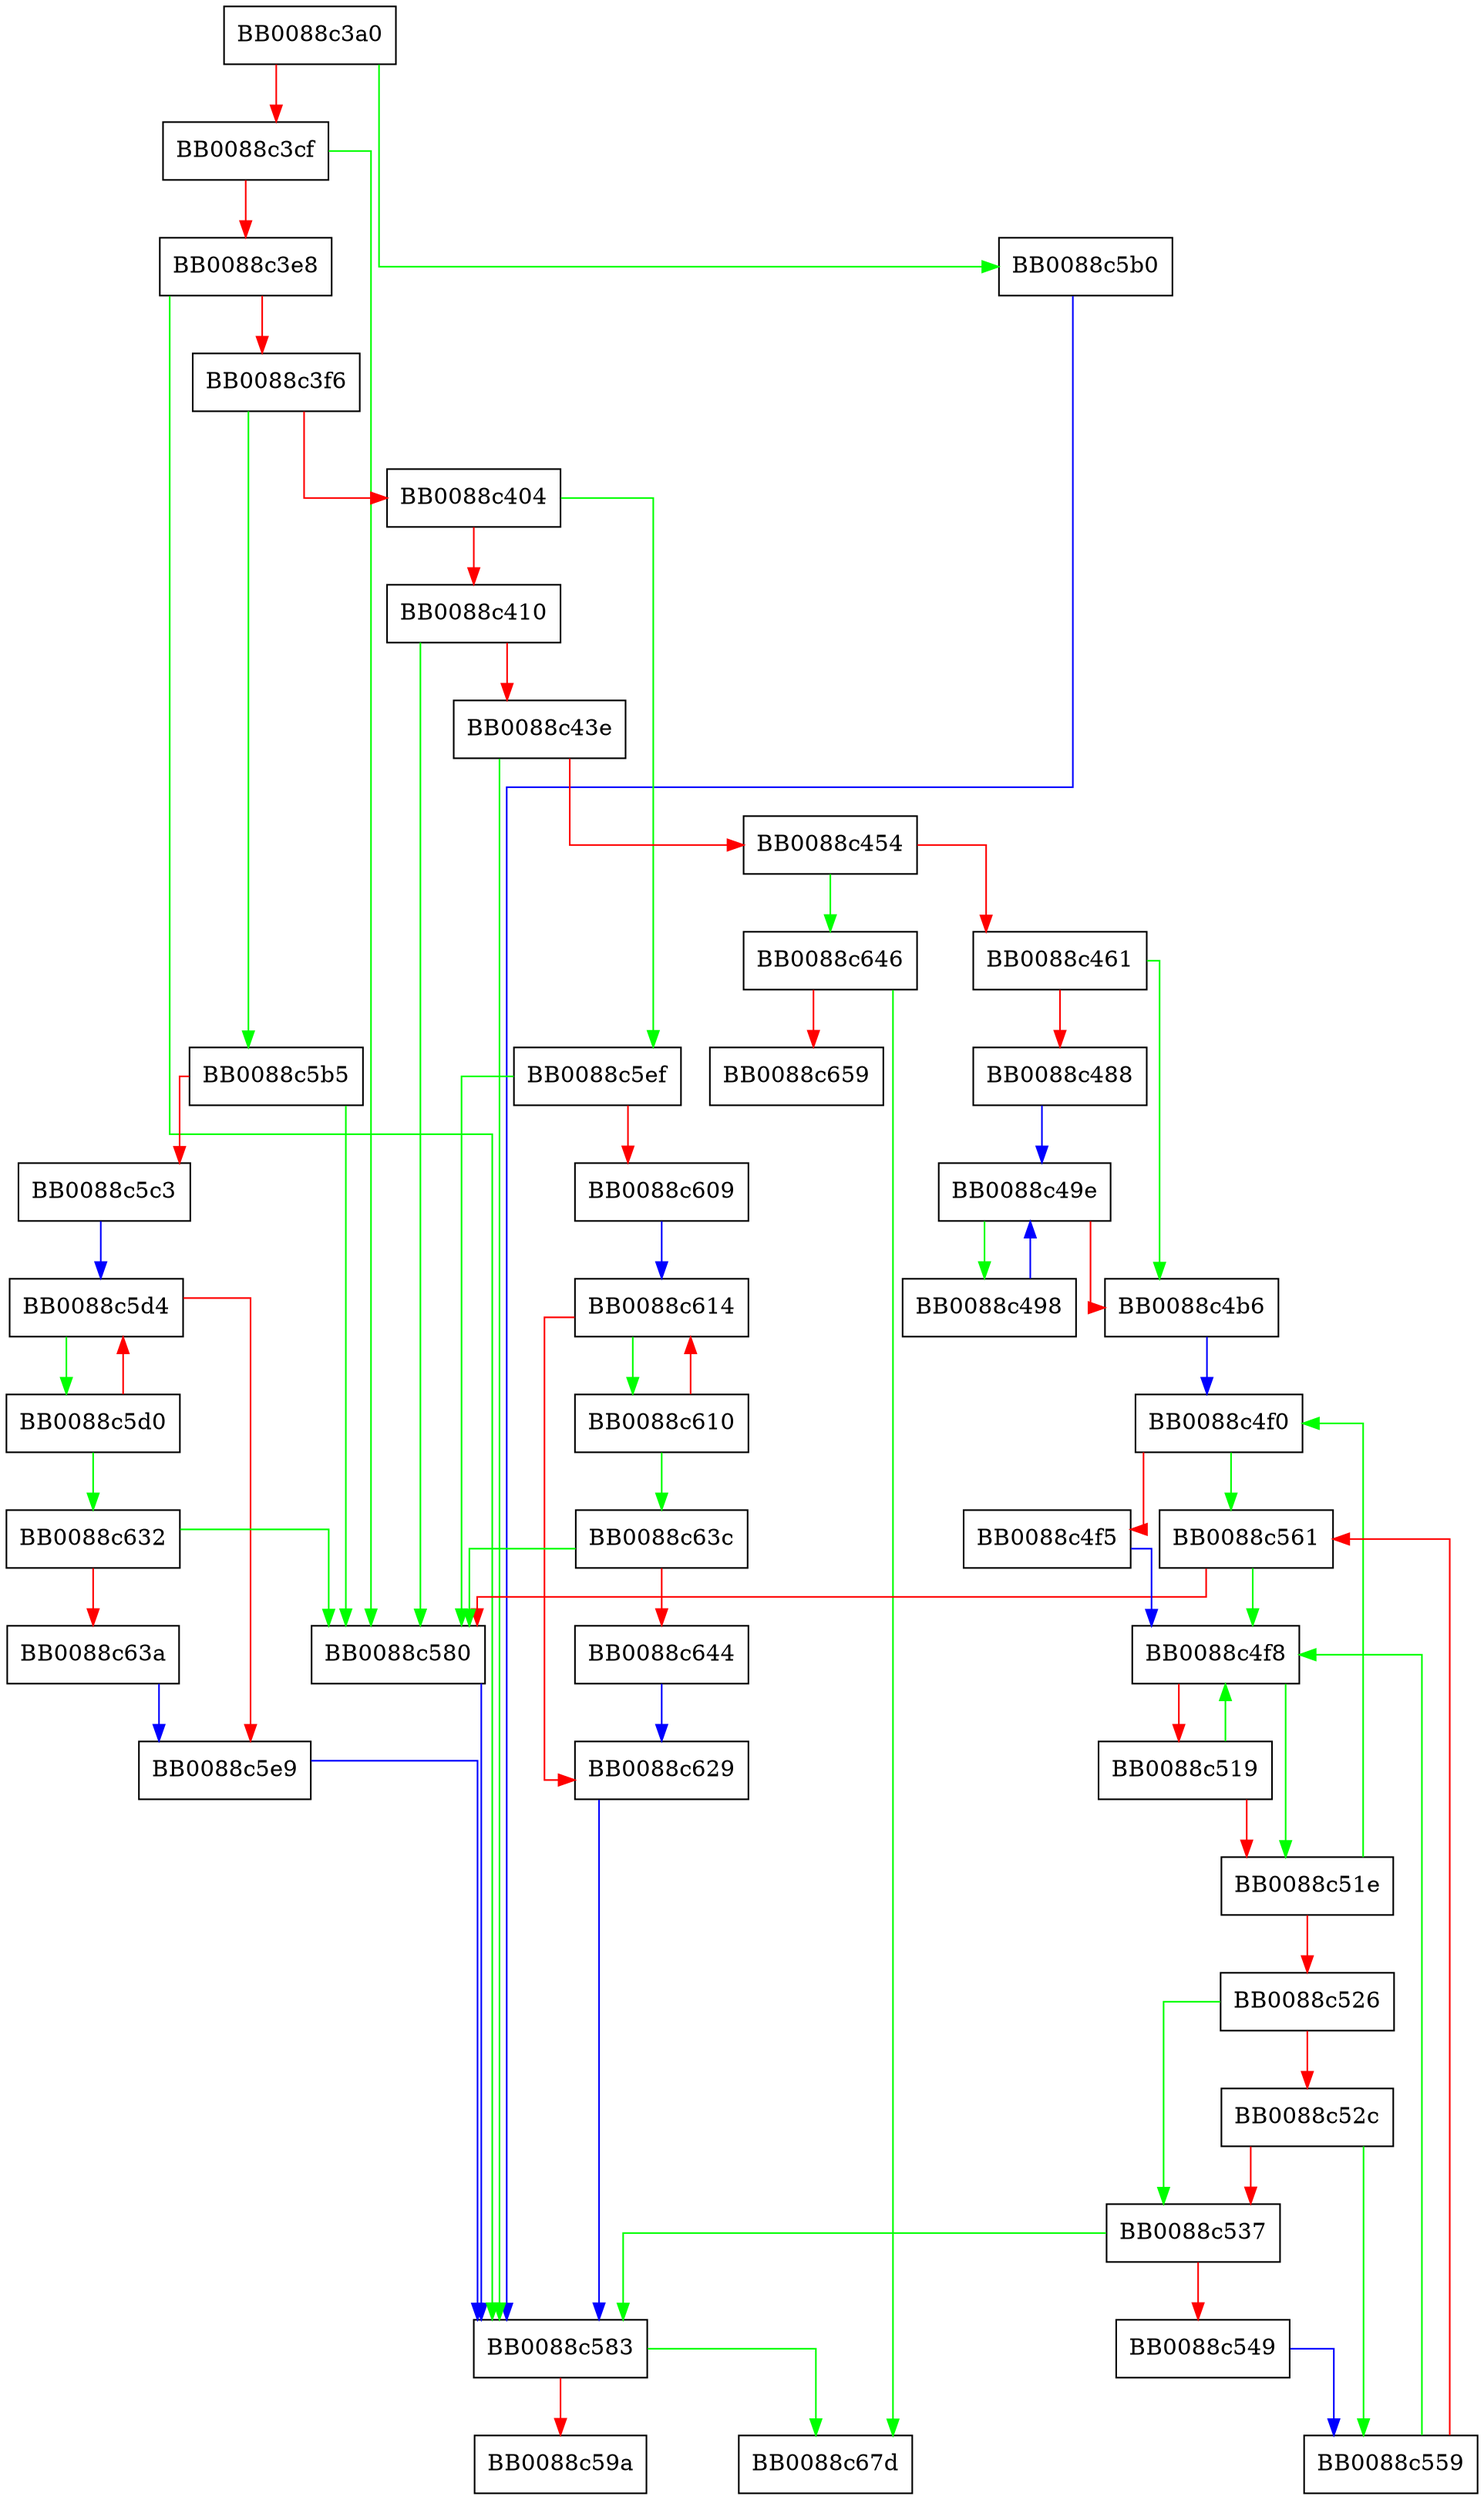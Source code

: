 digraph __strstr_sse2 {
  node [shape="box"];
  graph [splines=ortho];
  BB0088c3a0 -> BB0088c5b0 [color="green"];
  BB0088c3a0 -> BB0088c3cf [color="red"];
  BB0088c3cf -> BB0088c580 [color="green"];
  BB0088c3cf -> BB0088c3e8 [color="red"];
  BB0088c3e8 -> BB0088c583 [color="green"];
  BB0088c3e8 -> BB0088c3f6 [color="red"];
  BB0088c3f6 -> BB0088c5b5 [color="green"];
  BB0088c3f6 -> BB0088c404 [color="red"];
  BB0088c404 -> BB0088c5ef [color="green"];
  BB0088c404 -> BB0088c410 [color="red"];
  BB0088c410 -> BB0088c580 [color="green"];
  BB0088c410 -> BB0088c43e [color="red"];
  BB0088c43e -> BB0088c583 [color="green"];
  BB0088c43e -> BB0088c454 [color="red"];
  BB0088c454 -> BB0088c646 [color="green"];
  BB0088c454 -> BB0088c461 [color="red"];
  BB0088c461 -> BB0088c4b6 [color="green"];
  BB0088c461 -> BB0088c488 [color="red"];
  BB0088c488 -> BB0088c49e [color="blue"];
  BB0088c498 -> BB0088c49e [color="blue"];
  BB0088c49e -> BB0088c498 [color="green"];
  BB0088c49e -> BB0088c4b6 [color="red"];
  BB0088c4b6 -> BB0088c4f0 [color="blue"];
  BB0088c4f0 -> BB0088c561 [color="green"];
  BB0088c4f0 -> BB0088c4f5 [color="red"];
  BB0088c4f5 -> BB0088c4f8 [color="blue"];
  BB0088c4f8 -> BB0088c51e [color="green"];
  BB0088c4f8 -> BB0088c519 [color="red"];
  BB0088c519 -> BB0088c4f8 [color="green"];
  BB0088c519 -> BB0088c51e [color="red"];
  BB0088c51e -> BB0088c4f0 [color="green"];
  BB0088c51e -> BB0088c526 [color="red"];
  BB0088c526 -> BB0088c537 [color="green"];
  BB0088c526 -> BB0088c52c [color="red"];
  BB0088c52c -> BB0088c559 [color="green"];
  BB0088c52c -> BB0088c537 [color="red"];
  BB0088c537 -> BB0088c583 [color="green"];
  BB0088c537 -> BB0088c549 [color="red"];
  BB0088c549 -> BB0088c559 [color="blue"];
  BB0088c559 -> BB0088c4f8 [color="green"];
  BB0088c559 -> BB0088c561 [color="red"];
  BB0088c561 -> BB0088c4f8 [color="green"];
  BB0088c561 -> BB0088c580 [color="red"];
  BB0088c580 -> BB0088c583 [color="blue"];
  BB0088c583 -> BB0088c67d [color="green"];
  BB0088c583 -> BB0088c59a [color="red"];
  BB0088c5b0 -> BB0088c583 [color="blue"];
  BB0088c5b5 -> BB0088c580 [color="green"];
  BB0088c5b5 -> BB0088c5c3 [color="red"];
  BB0088c5c3 -> BB0088c5d4 [color="blue"];
  BB0088c5d0 -> BB0088c632 [color="green"];
  BB0088c5d0 -> BB0088c5d4 [color="red"];
  BB0088c5d4 -> BB0088c5d0 [color="green"];
  BB0088c5d4 -> BB0088c5e9 [color="red"];
  BB0088c5e9 -> BB0088c583 [color="blue"];
  BB0088c5ef -> BB0088c580 [color="green"];
  BB0088c5ef -> BB0088c609 [color="red"];
  BB0088c609 -> BB0088c614 [color="blue"];
  BB0088c610 -> BB0088c63c [color="green"];
  BB0088c610 -> BB0088c614 [color="red"];
  BB0088c614 -> BB0088c610 [color="green"];
  BB0088c614 -> BB0088c629 [color="red"];
  BB0088c629 -> BB0088c583 [color="blue"];
  BB0088c632 -> BB0088c580 [color="green"];
  BB0088c632 -> BB0088c63a [color="red"];
  BB0088c63a -> BB0088c5e9 [color="blue"];
  BB0088c63c -> BB0088c580 [color="green"];
  BB0088c63c -> BB0088c644 [color="red"];
  BB0088c644 -> BB0088c629 [color="blue"];
  BB0088c646 -> BB0088c67d [color="green"];
  BB0088c646 -> BB0088c659 [color="red"];
}